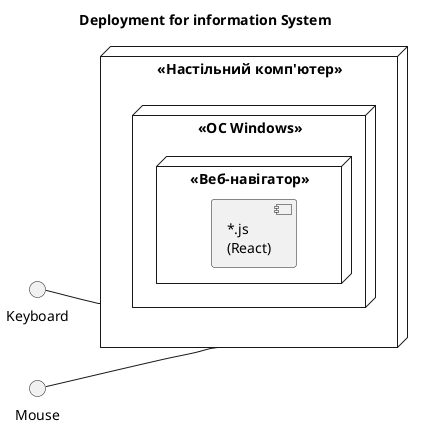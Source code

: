 @startuml uml2

title Deployment for information System
left to right direction

node "<< Настільний комп'ютер >>" as sm {
	node "<< ОС Windows >>" {
	       node "<< Веб-навігатор >>" {
                       component [~*.js\n(React)]
               }
	}
}

interface Keyboard
interface Mouse
Keyboard -- sm
Mouse -- sm

@enduml
